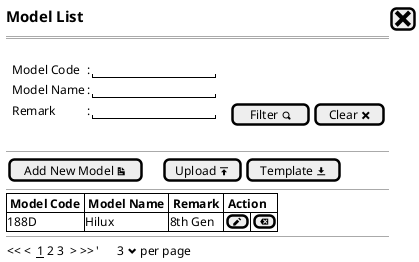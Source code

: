 @startsalt
{
  <size:15><b>Model List |[<size:25><&x>]|*
  ==
  .
  {
      .|Model Code        |: |"               "|*
      .|Model Name  |: |"               "|*
      .|Remark      |: |"               "|.|.|[Filter <&magnifying-glass>]| [Clear <&x>]|*
  }
  .
  --
  {
  [Add New Model <&document>]|.|.|.|[Upload <&data-transfer-upload>]| [Template <&data-transfer-download>]|* 
  }
  --
  {#
    |<b> Model Code |<b> Model Name |<b> Remark |<b> Action |*|*|*
    |  188D         | Hilux         | 8th Gen   |[<&pencil>]|[<&delete>]|*
  }
  --
  {
  << <  __1__ 2 3  > >>  |'      3 <&chevron-bottom> per page |*
  }

}
@endsalt
